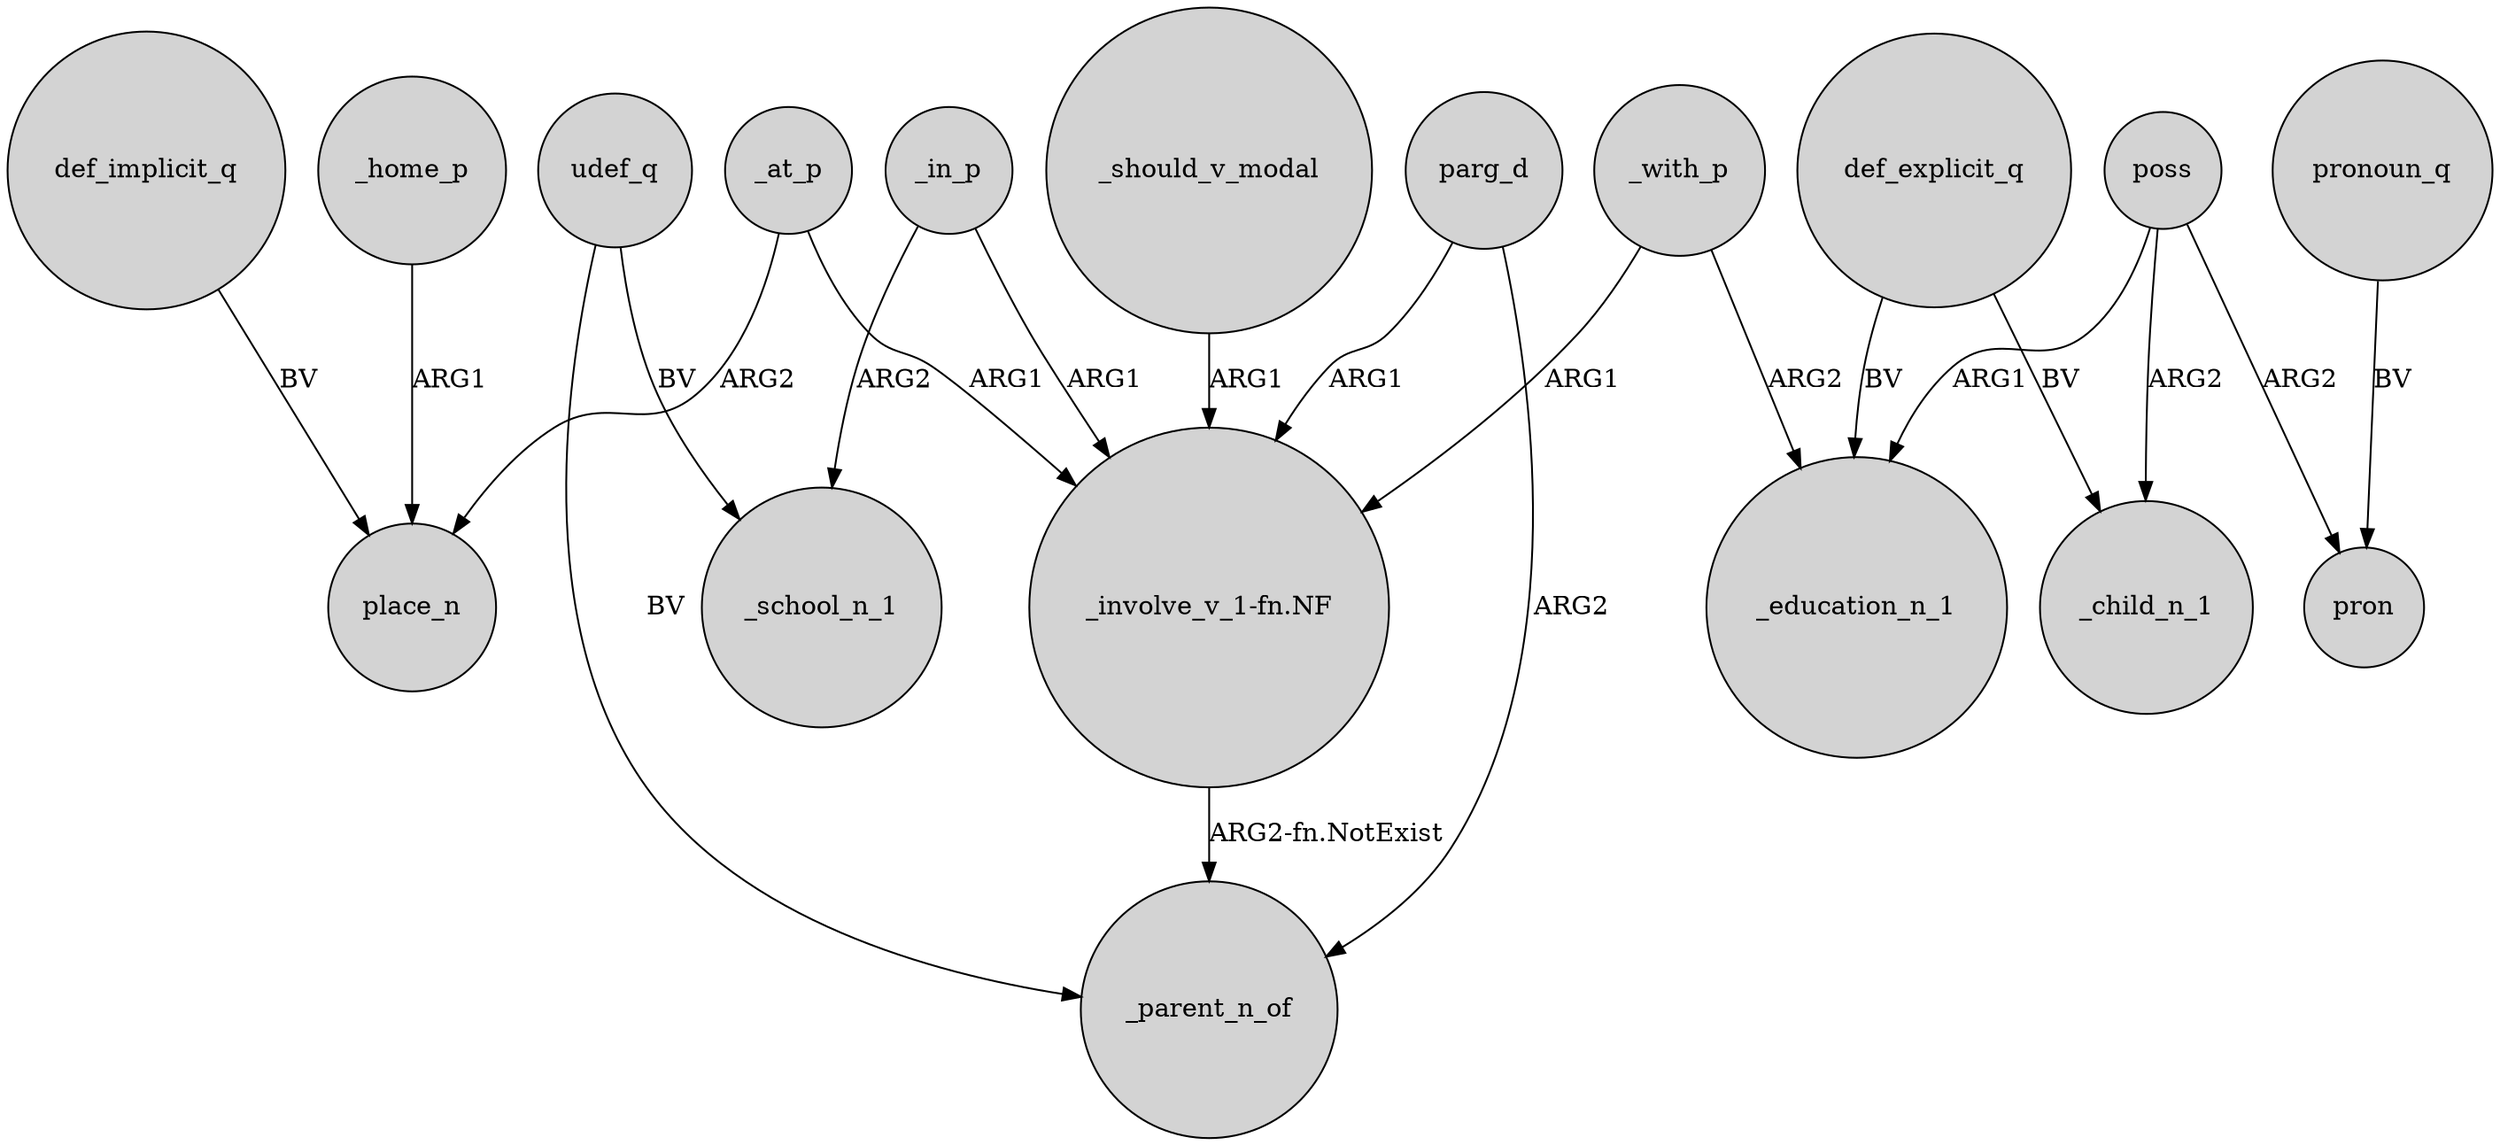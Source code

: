 digraph {
	node [shape=circle style=filled]
	_at_p -> place_n [label=ARG2]
	udef_q -> _parent_n_of [label=BV]
	_should_v_modal -> "_involve_v_1-fn.NF" [label=ARG1]
	poss -> pron [label=ARG2]
	parg_d -> "_involve_v_1-fn.NF" [label=ARG1]
	def_explicit_q -> _education_n_1 [label=BV]
	_in_p -> "_involve_v_1-fn.NF" [label=ARG1]
	def_implicit_q -> place_n [label=BV]
	_at_p -> "_involve_v_1-fn.NF" [label=ARG1]
	"_involve_v_1-fn.NF" -> _parent_n_of [label="ARG2-fn.NotExist"]
	_with_p -> "_involve_v_1-fn.NF" [label=ARG1]
	parg_d -> _parent_n_of [label=ARG2]
	pronoun_q -> pron [label=BV]
	_with_p -> _education_n_1 [label=ARG2]
	_in_p -> _school_n_1 [label=ARG2]
	poss -> _education_n_1 [label=ARG1]
	def_explicit_q -> _child_n_1 [label=BV]
	poss -> _child_n_1 [label=ARG2]
	udef_q -> _school_n_1 [label=BV]
	_home_p -> place_n [label=ARG1]
}
